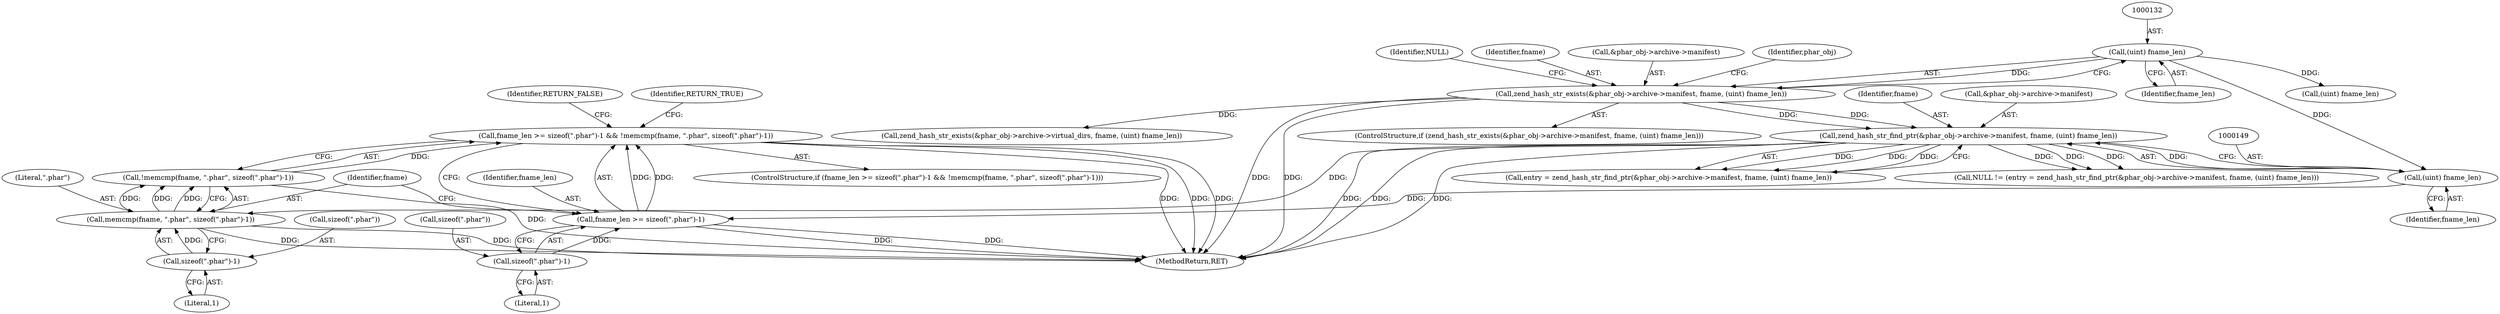 digraph "0_php_1e9b175204e3286d64dfd6c9f09151c31b5e099a_8@API" {
"1000159" [label="(Call,fname_len >= sizeof(\".phar\")-1 && !memcmp(fname, \".phar\", sizeof(\".phar\")-1))"];
"1000160" [label="(Call,fname_len >= sizeof(\".phar\")-1)"];
"1000148" [label="(Call,(uint) fname_len)"];
"1000131" [label="(Call,(uint) fname_len)"];
"1000162" [label="(Call,sizeof(\".phar\")-1)"];
"1000166" [label="(Call,!memcmp(fname, \".phar\", sizeof(\".phar\")-1))"];
"1000167" [label="(Call,memcmp(fname, \".phar\", sizeof(\".phar\")-1))"];
"1000140" [label="(Call,zend_hash_str_find_ptr(&phar_obj->archive->manifest, fname, (uint) fname_len))"];
"1000123" [label="(Call,zend_hash_str_exists(&phar_obj->archive->manifest, fname, (uint) fname_len))"];
"1000170" [label="(Call,sizeof(\".phar\")-1)"];
"1000167" [label="(Call,memcmp(fname, \".phar\", sizeof(\".phar\")-1))"];
"1000163" [label="(Call,sizeof(\".phar\"))"];
"1000161" [label="(Identifier,fname_len)"];
"1000123" [label="(Call,zend_hash_str_exists(&phar_obj->archive->manifest, fname, (uint) fname_len))"];
"1000188" [label="(Call,(uint) fname_len)"];
"1000137" [label="(Identifier,NULL)"];
"1000159" [label="(Call,fname_len >= sizeof(\".phar\")-1 && !memcmp(fname, \".phar\", sizeof(\".phar\")-1))"];
"1000131" [label="(Call,(uint) fname_len)"];
"1000168" [label="(Identifier,fname)"];
"1000130" [label="(Identifier,fname)"];
"1000136" [label="(Call,NULL != (entry = zend_hash_str_find_ptr(&phar_obj->archive->manifest, fname, (uint) fname_len)))"];
"1000166" [label="(Call,!memcmp(fname, \".phar\", sizeof(\".phar\")-1))"];
"1000160" [label="(Call,fname_len >= sizeof(\".phar\")-1)"];
"1000162" [label="(Call,sizeof(\".phar\")-1)"];
"1000124" [label="(Call,&phar_obj->archive->manifest)"];
"1000133" [label="(Identifier,fname_len)"];
"1000170" [label="(Call,sizeof(\".phar\")-1)"];
"1000150" [label="(Identifier,fname_len)"];
"1000184" [label="(Identifier,phar_obj)"];
"1000147" [label="(Identifier,fname)"];
"1000122" [label="(ControlStructure,if (zend_hash_str_exists(&phar_obj->archive->manifest, fname, (uint) fname_len)))"];
"1000180" [label="(Call,zend_hash_str_exists(&phar_obj->archive->virtual_dirs, fname, (uint) fname_len))"];
"1000169" [label="(Literal,\".phar\")"];
"1000176" [label="(Identifier,RETURN_TRUE)"];
"1000148" [label="(Call,(uint) fname_len)"];
"1000138" [label="(Call,entry = zend_hash_str_find_ptr(&phar_obj->archive->manifest, fname, (uint) fname_len))"];
"1000165" [label="(Literal,1)"];
"1000173" [label="(Literal,1)"];
"1000158" [label="(ControlStructure,if (fname_len >= sizeof(\".phar\")-1 && !memcmp(fname, \".phar\", sizeof(\".phar\")-1)))"];
"1000171" [label="(Call,sizeof(\".phar\"))"];
"1000175" [label="(Identifier,RETURN_FALSE)"];
"1000194" [label="(MethodReturn,RET)"];
"1000141" [label="(Call,&phar_obj->archive->manifest)"];
"1000140" [label="(Call,zend_hash_str_find_ptr(&phar_obj->archive->manifest, fname, (uint) fname_len))"];
"1000159" -> "1000158"  [label="AST: "];
"1000159" -> "1000160"  [label="CFG: "];
"1000159" -> "1000166"  [label="CFG: "];
"1000160" -> "1000159"  [label="AST: "];
"1000166" -> "1000159"  [label="AST: "];
"1000175" -> "1000159"  [label="CFG: "];
"1000176" -> "1000159"  [label="CFG: "];
"1000159" -> "1000194"  [label="DDG: "];
"1000159" -> "1000194"  [label="DDG: "];
"1000159" -> "1000194"  [label="DDG: "];
"1000160" -> "1000159"  [label="DDG: "];
"1000160" -> "1000159"  [label="DDG: "];
"1000166" -> "1000159"  [label="DDG: "];
"1000160" -> "1000162"  [label="CFG: "];
"1000161" -> "1000160"  [label="AST: "];
"1000162" -> "1000160"  [label="AST: "];
"1000168" -> "1000160"  [label="CFG: "];
"1000160" -> "1000194"  [label="DDG: "];
"1000160" -> "1000194"  [label="DDG: "];
"1000148" -> "1000160"  [label="DDG: "];
"1000162" -> "1000160"  [label="DDG: "];
"1000148" -> "1000140"  [label="AST: "];
"1000148" -> "1000150"  [label="CFG: "];
"1000149" -> "1000148"  [label="AST: "];
"1000150" -> "1000148"  [label="AST: "];
"1000140" -> "1000148"  [label="CFG: "];
"1000148" -> "1000140"  [label="DDG: "];
"1000131" -> "1000148"  [label="DDG: "];
"1000131" -> "1000123"  [label="AST: "];
"1000131" -> "1000133"  [label="CFG: "];
"1000132" -> "1000131"  [label="AST: "];
"1000133" -> "1000131"  [label="AST: "];
"1000123" -> "1000131"  [label="CFG: "];
"1000131" -> "1000123"  [label="DDG: "];
"1000131" -> "1000188"  [label="DDG: "];
"1000162" -> "1000165"  [label="CFG: "];
"1000163" -> "1000162"  [label="AST: "];
"1000165" -> "1000162"  [label="AST: "];
"1000166" -> "1000167"  [label="CFG: "];
"1000167" -> "1000166"  [label="AST: "];
"1000166" -> "1000194"  [label="DDG: "];
"1000167" -> "1000166"  [label="DDG: "];
"1000167" -> "1000166"  [label="DDG: "];
"1000167" -> "1000166"  [label="DDG: "];
"1000167" -> "1000170"  [label="CFG: "];
"1000168" -> "1000167"  [label="AST: "];
"1000169" -> "1000167"  [label="AST: "];
"1000170" -> "1000167"  [label="AST: "];
"1000167" -> "1000194"  [label="DDG: "];
"1000167" -> "1000194"  [label="DDG: "];
"1000140" -> "1000167"  [label="DDG: "];
"1000170" -> "1000167"  [label="DDG: "];
"1000140" -> "1000138"  [label="AST: "];
"1000141" -> "1000140"  [label="AST: "];
"1000147" -> "1000140"  [label="AST: "];
"1000138" -> "1000140"  [label="CFG: "];
"1000140" -> "1000194"  [label="DDG: "];
"1000140" -> "1000194"  [label="DDG: "];
"1000140" -> "1000194"  [label="DDG: "];
"1000140" -> "1000136"  [label="DDG: "];
"1000140" -> "1000136"  [label="DDG: "];
"1000140" -> "1000136"  [label="DDG: "];
"1000140" -> "1000138"  [label="DDG: "];
"1000140" -> "1000138"  [label="DDG: "];
"1000140" -> "1000138"  [label="DDG: "];
"1000123" -> "1000140"  [label="DDG: "];
"1000123" -> "1000140"  [label="DDG: "];
"1000123" -> "1000122"  [label="AST: "];
"1000124" -> "1000123"  [label="AST: "];
"1000130" -> "1000123"  [label="AST: "];
"1000137" -> "1000123"  [label="CFG: "];
"1000184" -> "1000123"  [label="CFG: "];
"1000123" -> "1000194"  [label="DDG: "];
"1000123" -> "1000194"  [label="DDG: "];
"1000123" -> "1000180"  [label="DDG: "];
"1000170" -> "1000173"  [label="CFG: "];
"1000171" -> "1000170"  [label="AST: "];
"1000173" -> "1000170"  [label="AST: "];
}
